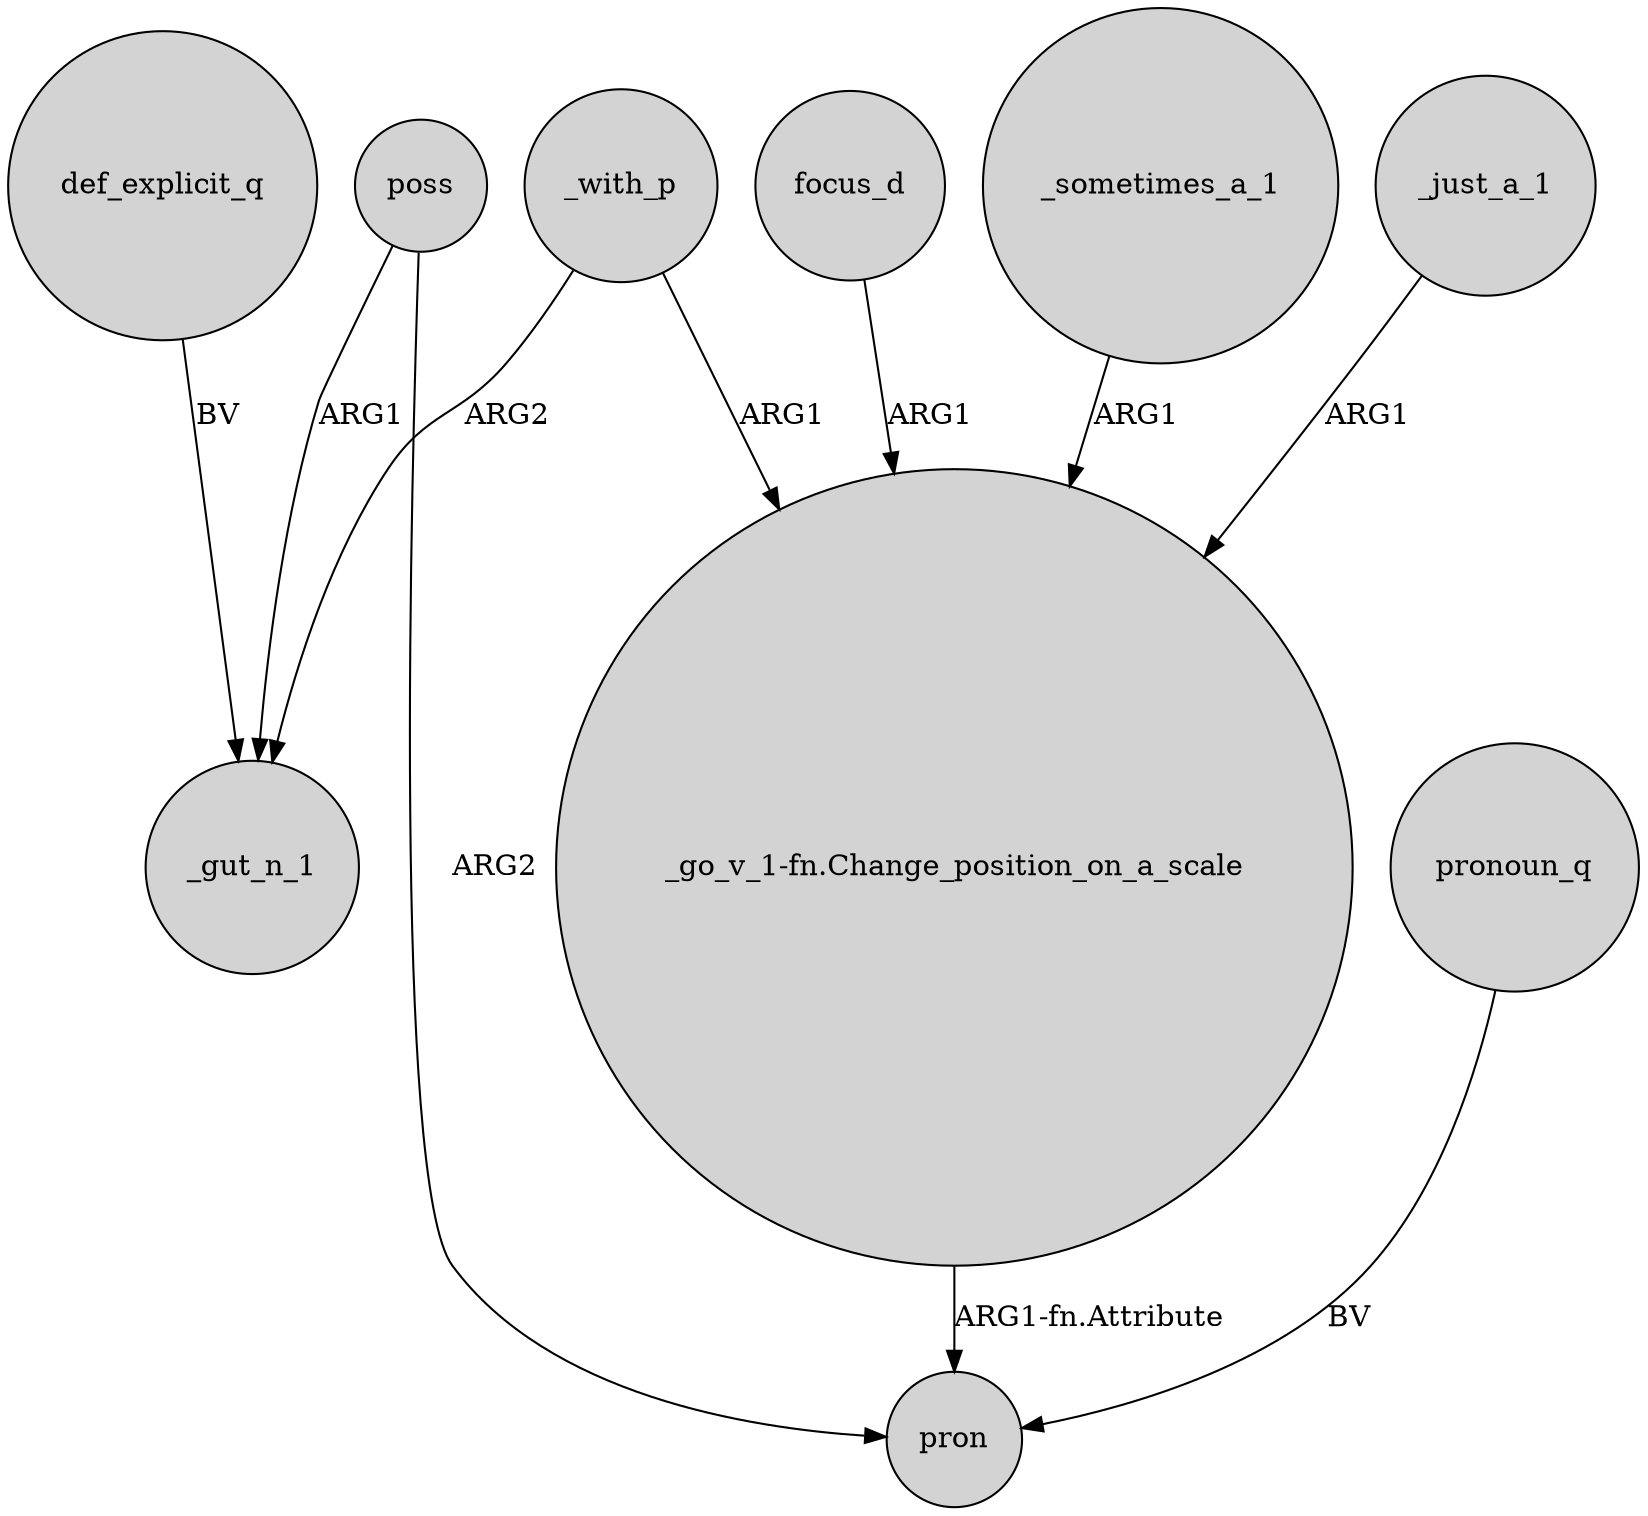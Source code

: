 digraph {
	node [shape=circle style=filled]
	def_explicit_q -> _gut_n_1 [label=BV]
	focus_d -> "_go_v_1-fn.Change_position_on_a_scale" [label=ARG1]
	_sometimes_a_1 -> "_go_v_1-fn.Change_position_on_a_scale" [label=ARG1]
	_with_p -> "_go_v_1-fn.Change_position_on_a_scale" [label=ARG1]
	"_go_v_1-fn.Change_position_on_a_scale" -> pron [label="ARG1-fn.Attribute"]
	poss -> _gut_n_1 [label=ARG1]
	_just_a_1 -> "_go_v_1-fn.Change_position_on_a_scale" [label=ARG1]
	pronoun_q -> pron [label=BV]
	poss -> pron [label=ARG2]
	_with_p -> _gut_n_1 [label=ARG2]
}
